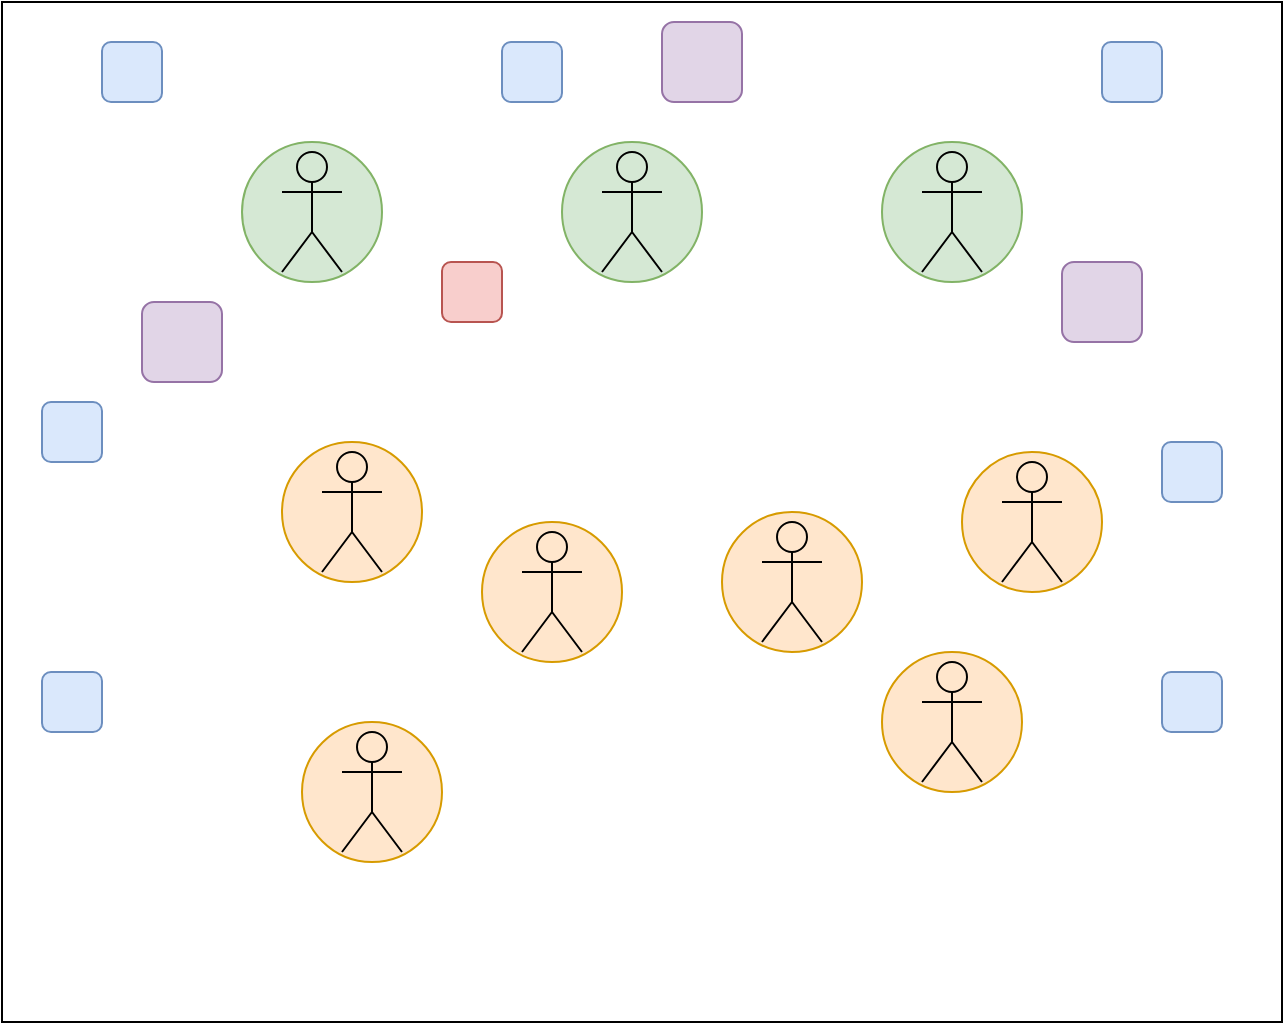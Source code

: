 <mxfile version="26.0.5">
  <diagram name="Page-1" id="v8nHO-wBjMZclUkaiwIn">
    <mxGraphModel dx="1213" dy="709" grid="1" gridSize="10" guides="1" tooltips="1" connect="1" arrows="1" fold="1" page="1" pageScale="1" pageWidth="850" pageHeight="1100" math="0" shadow="0">
      <root>
        <mxCell id="0" />
        <mxCell id="1" parent="0" />
        <mxCell id="aUYu8zUVZR2pS2-KU-Pr-2" value="" style="ellipse;whiteSpace=wrap;html=1;aspect=fixed;fillColor=#d5e8d4;strokeColor=#82b366;" vertex="1" parent="1">
          <mxGeometry x="200" y="120" width="70" height="70" as="geometry" />
        </mxCell>
        <mxCell id="aUYu8zUVZR2pS2-KU-Pr-4" value="" style="shape=umlActor;verticalLabelPosition=bottom;verticalAlign=top;html=1;outlineConnect=0;fillColor=none;" vertex="1" parent="1">
          <mxGeometry x="220" y="125" width="30" height="60" as="geometry" />
        </mxCell>
        <mxCell id="aUYu8zUVZR2pS2-KU-Pr-11" value="" style="ellipse;whiteSpace=wrap;html=1;aspect=fixed;fillColor=#d5e8d4;strokeColor=#82b366;" vertex="1" parent="1">
          <mxGeometry x="360" y="120" width="70" height="70" as="geometry" />
        </mxCell>
        <mxCell id="aUYu8zUVZR2pS2-KU-Pr-12" value="" style="shape=umlActor;verticalLabelPosition=bottom;verticalAlign=top;html=1;outlineConnect=0;fillColor=none;" vertex="1" parent="1">
          <mxGeometry x="380" y="125" width="30" height="60" as="geometry" />
        </mxCell>
        <mxCell id="aUYu8zUVZR2pS2-KU-Pr-13" value="" style="ellipse;whiteSpace=wrap;html=1;aspect=fixed;fillColor=#d5e8d4;strokeColor=#82b366;" vertex="1" parent="1">
          <mxGeometry x="520" y="120" width="70" height="70" as="geometry" />
        </mxCell>
        <mxCell id="aUYu8zUVZR2pS2-KU-Pr-14" value="" style="shape=umlActor;verticalLabelPosition=bottom;verticalAlign=top;html=1;outlineConnect=0;fillColor=none;" vertex="1" parent="1">
          <mxGeometry x="540" y="125" width="30" height="60" as="geometry" />
        </mxCell>
        <mxCell id="aUYu8zUVZR2pS2-KU-Pr-15" value="" style="rounded=0;whiteSpace=wrap;html=1;fillColor=none;" vertex="1" parent="1">
          <mxGeometry x="80" y="50" width="640" height="510" as="geometry" />
        </mxCell>
        <mxCell id="aUYu8zUVZR2pS2-KU-Pr-16" value="" style="ellipse;whiteSpace=wrap;html=1;aspect=fixed;fillColor=#ffe6cc;strokeColor=#d79b00;" vertex="1" parent="1">
          <mxGeometry x="220" y="270" width="70" height="70" as="geometry" />
        </mxCell>
        <mxCell id="aUYu8zUVZR2pS2-KU-Pr-17" value="" style="shape=umlActor;verticalLabelPosition=bottom;verticalAlign=top;html=1;outlineConnect=0;fillColor=none;" vertex="1" parent="1">
          <mxGeometry x="240" y="275" width="30" height="60" as="geometry" />
        </mxCell>
        <mxCell id="aUYu8zUVZR2pS2-KU-Pr-18" value="" style="ellipse;whiteSpace=wrap;html=1;aspect=fixed;fillColor=#ffe6cc;strokeColor=#d79b00;" vertex="1" parent="1">
          <mxGeometry x="320" y="310" width="70" height="70" as="geometry" />
        </mxCell>
        <mxCell id="aUYu8zUVZR2pS2-KU-Pr-19" value="" style="shape=umlActor;verticalLabelPosition=bottom;verticalAlign=top;html=1;outlineConnect=0;fillColor=none;" vertex="1" parent="1">
          <mxGeometry x="340" y="315" width="30" height="60" as="geometry" />
        </mxCell>
        <mxCell id="aUYu8zUVZR2pS2-KU-Pr-24" value="" style="ellipse;whiteSpace=wrap;html=1;aspect=fixed;fillColor=#ffe6cc;strokeColor=#d79b00;" vertex="1" parent="1">
          <mxGeometry x="440" y="305" width="70" height="70" as="geometry" />
        </mxCell>
        <mxCell id="aUYu8zUVZR2pS2-KU-Pr-25" value="" style="shape=umlActor;verticalLabelPosition=bottom;verticalAlign=top;html=1;outlineConnect=0;fillColor=none;" vertex="1" parent="1">
          <mxGeometry x="460" y="310" width="30" height="60" as="geometry" />
        </mxCell>
        <mxCell id="aUYu8zUVZR2pS2-KU-Pr-26" value="" style="ellipse;whiteSpace=wrap;html=1;aspect=fixed;fillColor=#ffe6cc;strokeColor=#d79b00;" vertex="1" parent="1">
          <mxGeometry x="520" y="375" width="70" height="70" as="geometry" />
        </mxCell>
        <mxCell id="aUYu8zUVZR2pS2-KU-Pr-27" value="" style="shape=umlActor;verticalLabelPosition=bottom;verticalAlign=top;html=1;outlineConnect=0;fillColor=none;" vertex="1" parent="1">
          <mxGeometry x="540" y="380" width="30" height="60" as="geometry" />
        </mxCell>
        <mxCell id="aUYu8zUVZR2pS2-KU-Pr-28" value="" style="ellipse;whiteSpace=wrap;html=1;aspect=fixed;fillColor=#ffe6cc;strokeColor=#d79b00;" vertex="1" parent="1">
          <mxGeometry x="230" y="410" width="70" height="70" as="geometry" />
        </mxCell>
        <mxCell id="aUYu8zUVZR2pS2-KU-Pr-29" value="" style="shape=umlActor;verticalLabelPosition=bottom;verticalAlign=top;html=1;outlineConnect=0;fillColor=none;" vertex="1" parent="1">
          <mxGeometry x="250" y="415" width="30" height="60" as="geometry" />
        </mxCell>
        <mxCell id="aUYu8zUVZR2pS2-KU-Pr-30" value="" style="ellipse;whiteSpace=wrap;html=1;aspect=fixed;fillColor=#ffe6cc;strokeColor=#d79b00;" vertex="1" parent="1">
          <mxGeometry x="560" y="275" width="70" height="70" as="geometry" />
        </mxCell>
        <mxCell id="aUYu8zUVZR2pS2-KU-Pr-31" value="" style="shape=umlActor;verticalLabelPosition=bottom;verticalAlign=top;html=1;outlineConnect=0;fillColor=none;" vertex="1" parent="1">
          <mxGeometry x="580" y="280" width="30" height="60" as="geometry" />
        </mxCell>
        <mxCell id="aUYu8zUVZR2pS2-KU-Pr-32" value="" style="rounded=1;whiteSpace=wrap;html=1;fillColor=#e1d5e7;strokeColor=#9673a6;" vertex="1" parent="1">
          <mxGeometry x="410" y="60" width="40" height="40" as="geometry" />
        </mxCell>
        <mxCell id="aUYu8zUVZR2pS2-KU-Pr-33" value="" style="rounded=1;whiteSpace=wrap;html=1;fillColor=#e1d5e7;strokeColor=#9673a6;" vertex="1" parent="1">
          <mxGeometry x="610" y="180" width="40" height="40" as="geometry" />
        </mxCell>
        <mxCell id="aUYu8zUVZR2pS2-KU-Pr-34" value="" style="rounded=1;whiteSpace=wrap;html=1;fillColor=#e1d5e7;strokeColor=#9673a6;" vertex="1" parent="1">
          <mxGeometry x="150" y="200" width="40" height="40" as="geometry" />
        </mxCell>
        <mxCell id="aUYu8zUVZR2pS2-KU-Pr-35" value="" style="rounded=1;whiteSpace=wrap;html=1;fillColor=#f8cecc;strokeColor=#b85450;" vertex="1" parent="1">
          <mxGeometry x="300" y="180" width="30" height="30" as="geometry" />
        </mxCell>
        <mxCell id="aUYu8zUVZR2pS2-KU-Pr-37" value="" style="rounded=1;whiteSpace=wrap;html=1;fillColor=#dae8fc;strokeColor=#6c8ebf;" vertex="1" parent="1">
          <mxGeometry x="130" y="70" width="30" height="30" as="geometry" />
        </mxCell>
        <mxCell id="aUYu8zUVZR2pS2-KU-Pr-39" value="" style="rounded=1;whiteSpace=wrap;html=1;fillColor=#dae8fc;strokeColor=#6c8ebf;" vertex="1" parent="1">
          <mxGeometry x="630" y="70" width="30" height="30" as="geometry" />
        </mxCell>
        <mxCell id="aUYu8zUVZR2pS2-KU-Pr-40" value="" style="rounded=1;whiteSpace=wrap;html=1;fillColor=#dae8fc;strokeColor=#6c8ebf;" vertex="1" parent="1">
          <mxGeometry x="330" y="70" width="30" height="30" as="geometry" />
        </mxCell>
        <mxCell id="aUYu8zUVZR2pS2-KU-Pr-41" value="" style="rounded=1;whiteSpace=wrap;html=1;fillColor=#dae8fc;strokeColor=#6c8ebf;" vertex="1" parent="1">
          <mxGeometry x="100" y="250" width="30" height="30" as="geometry" />
        </mxCell>
        <mxCell id="aUYu8zUVZR2pS2-KU-Pr-42" value="" style="rounded=1;whiteSpace=wrap;html=1;fillColor=#dae8fc;strokeColor=#6c8ebf;" vertex="1" parent="1">
          <mxGeometry x="660" y="270" width="30" height="30" as="geometry" />
        </mxCell>
        <mxCell id="aUYu8zUVZR2pS2-KU-Pr-44" value="" style="rounded=1;whiteSpace=wrap;html=1;fillColor=#dae8fc;strokeColor=#6c8ebf;" vertex="1" parent="1">
          <mxGeometry x="100" y="385" width="30" height="30" as="geometry" />
        </mxCell>
        <mxCell id="aUYu8zUVZR2pS2-KU-Pr-45" value="" style="rounded=1;whiteSpace=wrap;html=1;fillColor=#dae8fc;strokeColor=#6c8ebf;" vertex="1" parent="1">
          <mxGeometry x="660" y="385" width="30" height="30" as="geometry" />
        </mxCell>
      </root>
    </mxGraphModel>
  </diagram>
</mxfile>
